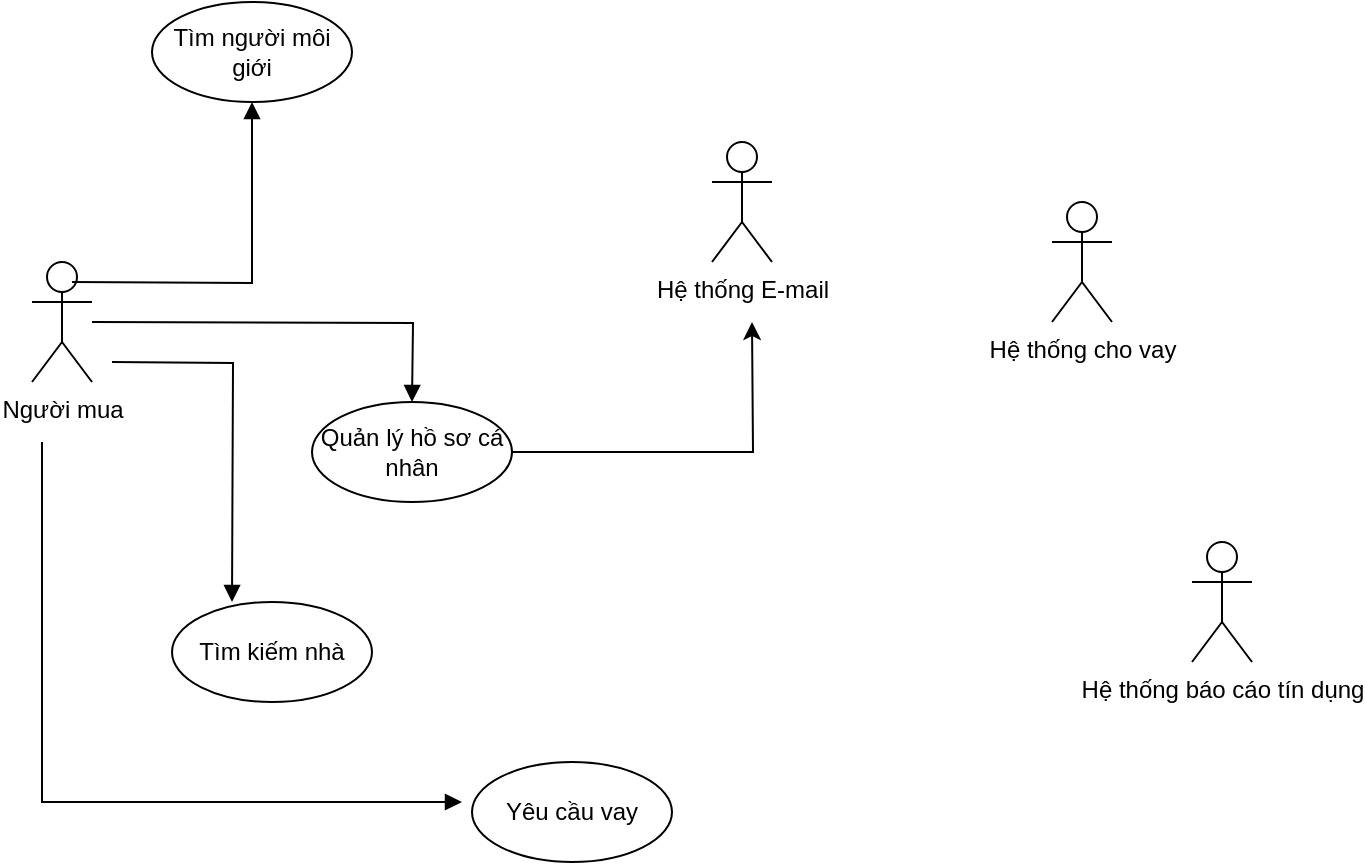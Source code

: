 <mxfile version="23.1.0" type="github">
  <diagram name="Trang-1" id="n5ErnxJcPvFLJTl6VFTU">
    <mxGraphModel dx="840" dy="1621" grid="1" gridSize="10" guides="1" tooltips="1" connect="1" arrows="1" fold="1" page="1" pageScale="1" pageWidth="827" pageHeight="1169" math="0" shadow="0">
      <root>
        <mxCell id="0" />
        <mxCell id="1" parent="0" />
        <mxCell id="GMpVS7OjQJ1u_IHX_clD-1" value="Người mua" style="shape=umlActor;verticalLabelPosition=bottom;verticalAlign=top;html=1;outlineConnect=0;" vertex="1" parent="1">
          <mxGeometry x="80" y="-710" width="30" height="60" as="geometry" />
        </mxCell>
        <mxCell id="GMpVS7OjQJ1u_IHX_clD-2" value="Hệ thống E-mail" style="shape=umlActor;verticalLabelPosition=bottom;verticalAlign=top;html=1;outlineConnect=0;" vertex="1" parent="1">
          <mxGeometry x="420" y="-770" width="30" height="60" as="geometry" />
        </mxCell>
        <mxCell id="GMpVS7OjQJ1u_IHX_clD-3" value="Hệ thống cho vay" style="shape=umlActor;verticalLabelPosition=bottom;verticalAlign=top;html=1;outlineConnect=0;" vertex="1" parent="1">
          <mxGeometry x="590" y="-740" width="30" height="60" as="geometry" />
        </mxCell>
        <mxCell id="GMpVS7OjQJ1u_IHX_clD-4" value="Hệ thống báo cáo tín dụng" style="shape=umlActor;verticalLabelPosition=bottom;verticalAlign=top;html=1;outlineConnect=0;" vertex="1" parent="1">
          <mxGeometry x="660" y="-570" width="30" height="60" as="geometry" />
        </mxCell>
        <mxCell id="GMpVS7OjQJ1u_IHX_clD-5" value="Tìm người môi giới" style="ellipse;whiteSpace=wrap;html=1;" vertex="1" parent="1">
          <mxGeometry x="140" y="-840" width="100" height="50" as="geometry" />
        </mxCell>
        <mxCell id="GMpVS7OjQJ1u_IHX_clD-6" value="Yêu cầu vay" style="ellipse;whiteSpace=wrap;html=1;" vertex="1" parent="1">
          <mxGeometry x="300" y="-460" width="100" height="50" as="geometry" />
        </mxCell>
        <mxCell id="GMpVS7OjQJ1u_IHX_clD-7" value="Tìm kiếm nhà" style="ellipse;whiteSpace=wrap;html=1;" vertex="1" parent="1">
          <mxGeometry x="150" y="-540" width="100" height="50" as="geometry" />
        </mxCell>
        <mxCell id="GMpVS7OjQJ1u_IHX_clD-26" style="edgeStyle=orthogonalEdgeStyle;rounded=0;orthogonalLoop=1;jettySize=auto;html=1;" edge="1" parent="1" source="GMpVS7OjQJ1u_IHX_clD-8">
          <mxGeometry relative="1" as="geometry">
            <mxPoint x="440" y="-680" as="targetPoint" />
          </mxGeometry>
        </mxCell>
        <mxCell id="GMpVS7OjQJ1u_IHX_clD-8" value="Quản lý hồ sơ cá nhân" style="ellipse;whiteSpace=wrap;html=1;" vertex="1" parent="1">
          <mxGeometry x="220" y="-640" width="100" height="50" as="geometry" />
        </mxCell>
        <mxCell id="GMpVS7OjQJ1u_IHX_clD-12" value="" style="endArrow=block;endFill=1;html=1;edgeStyle=orthogonalEdgeStyle;align=left;verticalAlign=top;rounded=0;" edge="1" parent="1">
          <mxGeometry x="-1" relative="1" as="geometry">
            <mxPoint x="110" y="-680" as="sourcePoint" />
            <mxPoint x="270" y="-640" as="targetPoint" />
          </mxGeometry>
        </mxCell>
        <mxCell id="GMpVS7OjQJ1u_IHX_clD-17" value="" style="endArrow=block;endFill=1;html=1;edgeStyle=orthogonalEdgeStyle;align=left;verticalAlign=top;rounded=0;" edge="1" parent="1">
          <mxGeometry x="-1" relative="1" as="geometry">
            <mxPoint x="85" y="-620" as="sourcePoint" />
            <mxPoint x="295" y="-440" as="targetPoint" />
            <Array as="points">
              <mxPoint x="85" y="-440" />
            </Array>
          </mxGeometry>
        </mxCell>
        <mxCell id="GMpVS7OjQJ1u_IHX_clD-19" value="" style="endArrow=block;endFill=1;html=1;edgeStyle=orthogonalEdgeStyle;align=left;verticalAlign=top;rounded=0;entryX=0.5;entryY=1;entryDx=0;entryDy=0;" edge="1" parent="1" target="GMpVS7OjQJ1u_IHX_clD-5">
          <mxGeometry x="-1" relative="1" as="geometry">
            <mxPoint x="100" y="-700" as="sourcePoint" />
            <mxPoint x="260" y="-700" as="targetPoint" />
          </mxGeometry>
        </mxCell>
        <mxCell id="GMpVS7OjQJ1u_IHX_clD-24" value="" style="endArrow=block;endFill=1;html=1;edgeStyle=orthogonalEdgeStyle;align=left;verticalAlign=top;rounded=0;" edge="1" parent="1">
          <mxGeometry x="-1" relative="1" as="geometry">
            <mxPoint x="120" y="-660" as="sourcePoint" />
            <mxPoint x="180" y="-540" as="targetPoint" />
          </mxGeometry>
        </mxCell>
      </root>
    </mxGraphModel>
  </diagram>
</mxfile>
